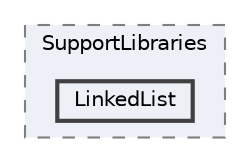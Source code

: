 digraph "NexShell/SupportLibraries/LinkedList"
{
 // LATEX_PDF_SIZE
  bgcolor="transparent";
  edge [fontname=Helvetica,fontsize=10,labelfontname=Helvetica,labelfontsize=10];
  node [fontname=Helvetica,fontsize=10,shape=box,height=0.2,width=0.4];
  compound=true
  subgraph clusterdir_fcdb659b684176772131238bc7565b1d {
    graph [ bgcolor="#edf0f7", pencolor="grey50", label="SupportLibraries", fontname=Helvetica,fontsize=10 style="filled,dashed", URL="dir_fcdb659b684176772131238bc7565b1d.html",tooltip=""]
  dir_18bb2460dc7c3b4bf37e07382708450e [label="LinkedList", fillcolor="#edf0f7", color="grey25", style="filled,bold", URL="dir_18bb2460dc7c3b4bf37e07382708450e.html",tooltip=""];
  }
}
